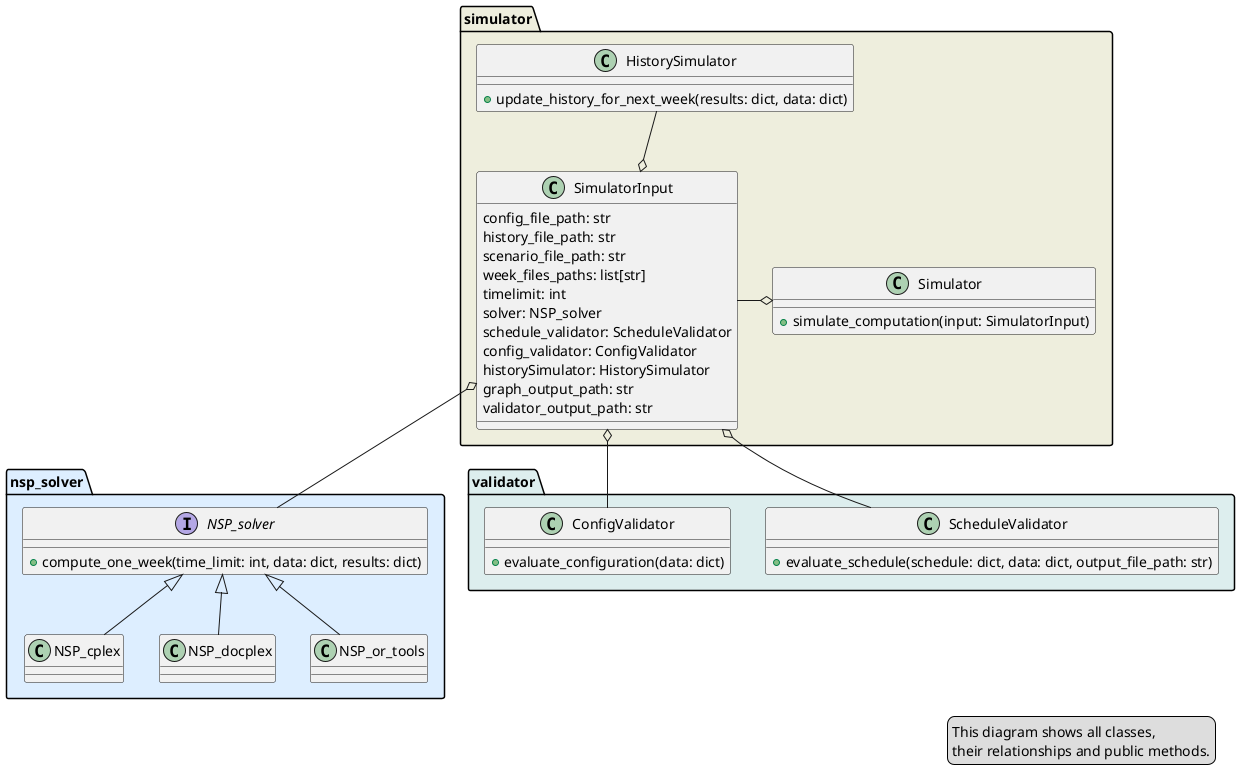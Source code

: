 @startuml

skinparam maxWidth 400


package "nsp_solver" <<Folder>> #DDEEFF {
    interface NSP_solver {
        +compute_one_week(time_limit: int, data: dict, results: dict)
    }

    NSP_solver <|-- NSP_cplex
    NSP_solver <|-- NSP_docplex
    NSP_solver <|-- NSP_or_tools
}


package "validator" <<Folder>> #DDEEEE {
    class ScheduleValidator {
        +evaluate_schedule(schedule: dict, data: dict, output_file_path: str)
    }

    class ConfigValidator {
        +evaluate_configuration(data: dict)
    }
}

package "simulator" <<Folder>> #EEEEDD {
    class Simulator {
        +simulate_computation(input: SimulatorInput)
    }

    class SimulatorInput{
        config_file_path: str
        history_file_path: str
        scenario_file_path: str
        week_files_paths: list[str]
        timelimit: int
        solver: NSP_solver
        schedule_validator: ScheduleValidator
        config_validator: ConfigValidator
        historySimulator: HistorySimulator
        graph_output_path: str
        validator_output_path: str
    }

    class HistorySimulator{
        +update_history_for_next_week(results: dict, data: dict)
    }
}

SimulatorInput o-down- NSP_solver
SimulatorInput o-down- ScheduleValidator
SimulatorInput o-down- ConfigValidator
SimulatorInput o-up- HistorySimulator
SimulatorInput -right-o Simulator


legend bottom right
This diagram shows all classes, 
their relationships and public methods.
endlegend

@enduml